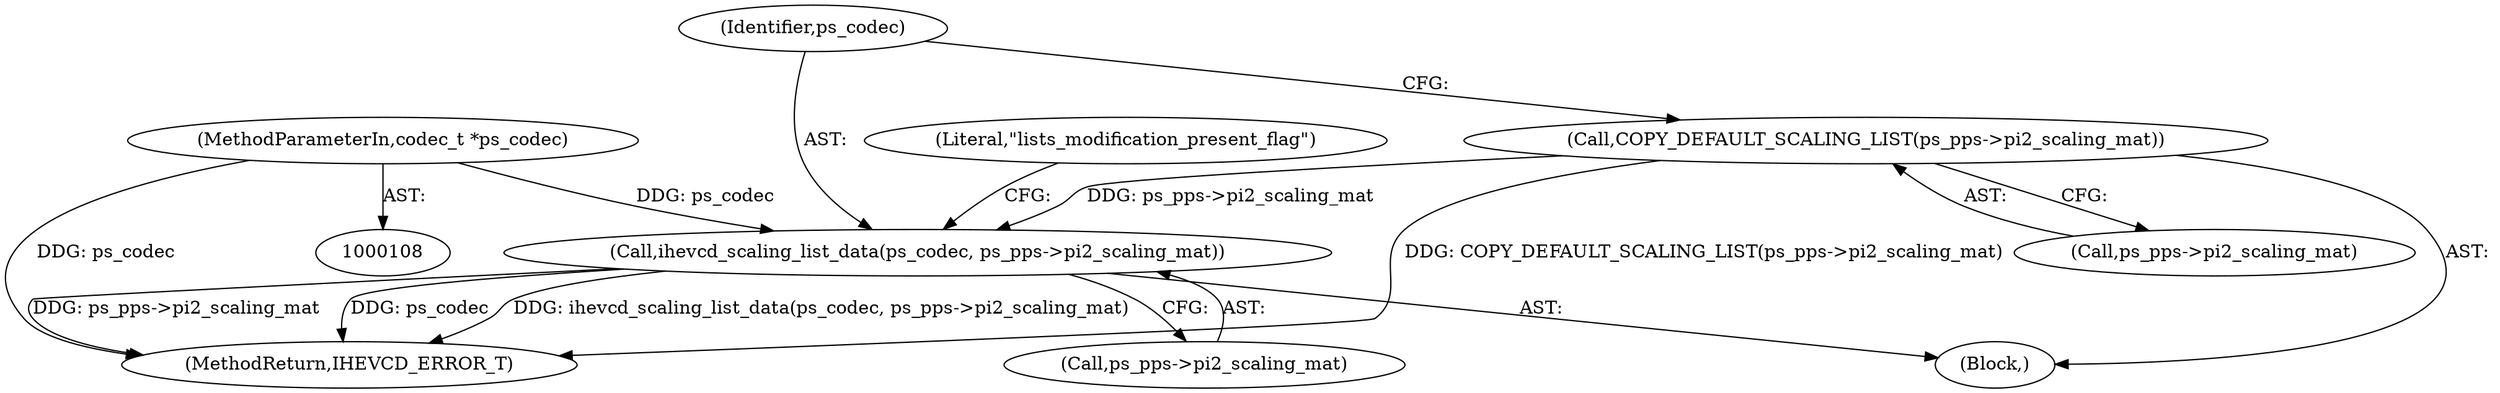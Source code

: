 digraph "0_Android_ebaa71da6362c497310377df509651974401d258@pointer" {
"1000931" [label="(Call,ihevcd_scaling_list_data(ps_codec, ps_pps->pi2_scaling_mat))"];
"1000109" [label="(MethodParameterIn,codec_t *ps_codec)"];
"1000927" [label="(Call,COPY_DEFAULT_SCALING_LIST(ps_pps->pi2_scaling_mat))"];
"1000928" [label="(Call,ps_pps->pi2_scaling_mat)"];
"1000926" [label="(Block,)"];
"1000931" [label="(Call,ihevcd_scaling_list_data(ps_codec, ps_pps->pi2_scaling_mat))"];
"1000109" [label="(MethodParameterIn,codec_t *ps_codec)"];
"1000932" [label="(Identifier,ps_codec)"];
"1000927" [label="(Call,COPY_DEFAULT_SCALING_LIST(ps_pps->pi2_scaling_mat))"];
"1000979" [label="(MethodReturn,IHEVCD_ERROR_T)"];
"1000933" [label="(Call,ps_pps->pi2_scaling_mat)"];
"1000937" [label="(Literal,\"lists_modification_present_flag\")"];
"1000931" -> "1000926"  [label="AST: "];
"1000931" -> "1000933"  [label="CFG: "];
"1000932" -> "1000931"  [label="AST: "];
"1000933" -> "1000931"  [label="AST: "];
"1000937" -> "1000931"  [label="CFG: "];
"1000931" -> "1000979"  [label="DDG: ps_pps->pi2_scaling_mat"];
"1000931" -> "1000979"  [label="DDG: ps_codec"];
"1000931" -> "1000979"  [label="DDG: ihevcd_scaling_list_data(ps_codec, ps_pps->pi2_scaling_mat)"];
"1000109" -> "1000931"  [label="DDG: ps_codec"];
"1000927" -> "1000931"  [label="DDG: ps_pps->pi2_scaling_mat"];
"1000109" -> "1000108"  [label="AST: "];
"1000109" -> "1000979"  [label="DDG: ps_codec"];
"1000927" -> "1000926"  [label="AST: "];
"1000927" -> "1000928"  [label="CFG: "];
"1000928" -> "1000927"  [label="AST: "];
"1000932" -> "1000927"  [label="CFG: "];
"1000927" -> "1000979"  [label="DDG: COPY_DEFAULT_SCALING_LIST(ps_pps->pi2_scaling_mat)"];
}
